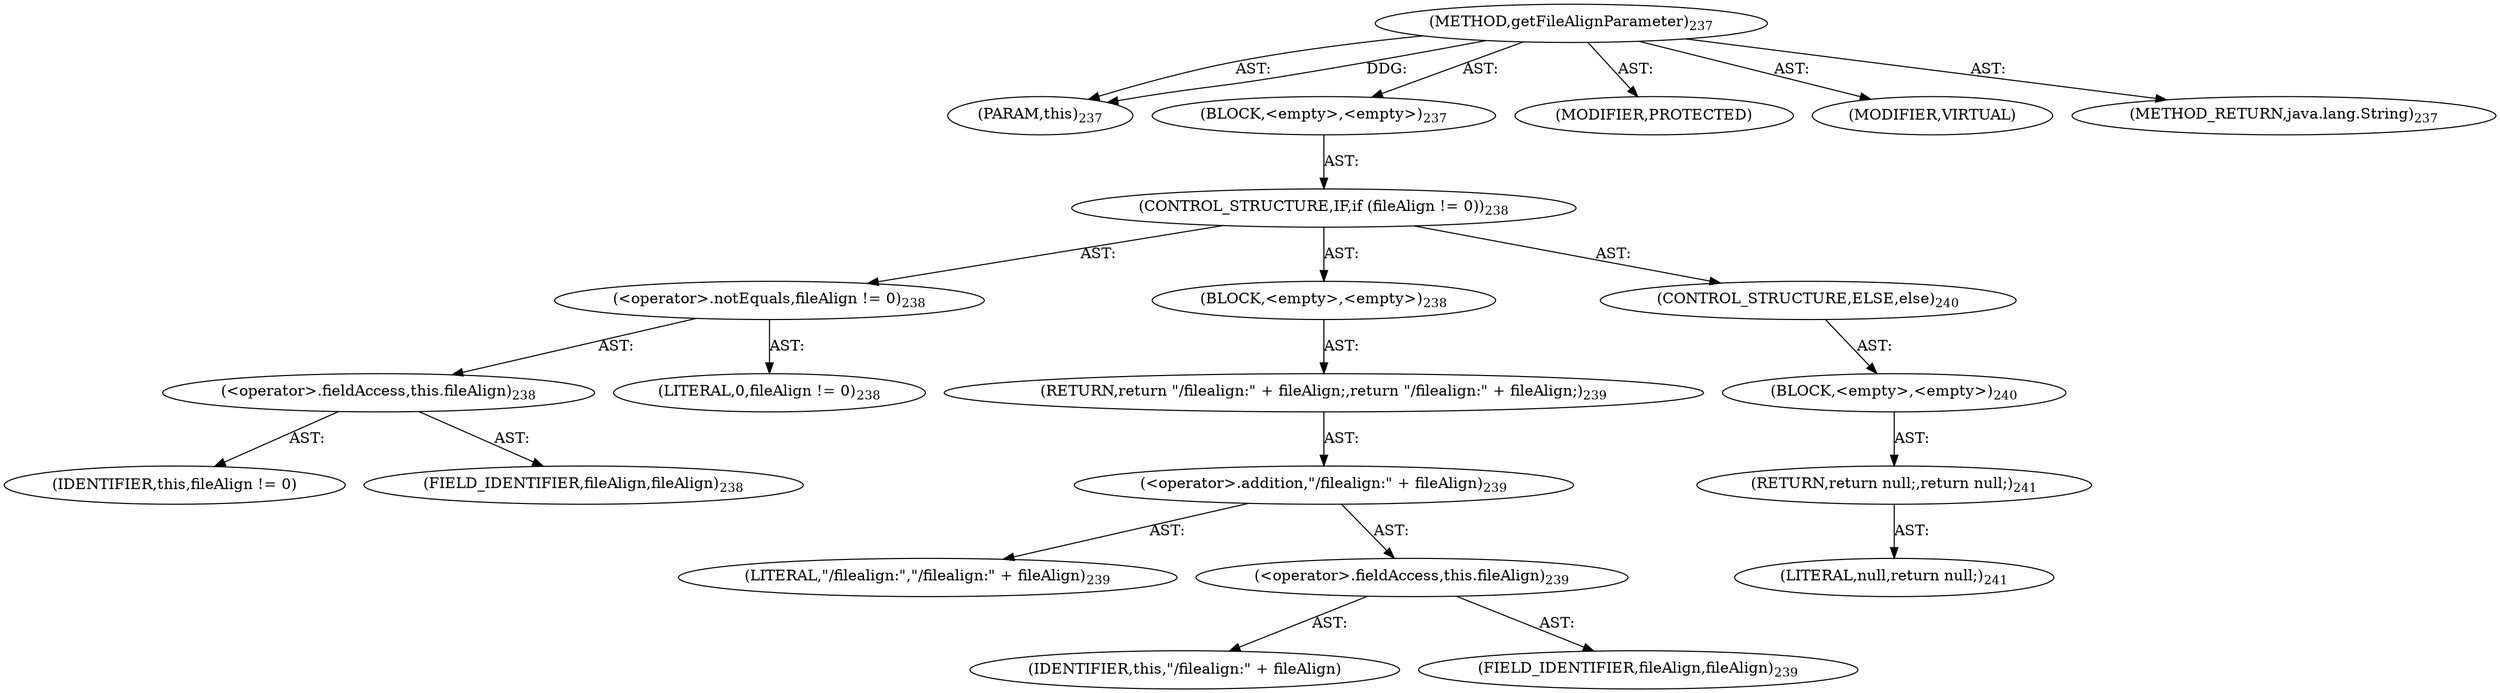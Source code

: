 digraph "getFileAlignParameter" {  
"111669149701" [label = <(METHOD,getFileAlignParameter)<SUB>237</SUB>> ]
"115964117005" [label = <(PARAM,this)<SUB>237</SUB>> ]
"25769803783" [label = <(BLOCK,&lt;empty&gt;,&lt;empty&gt;)<SUB>237</SUB>> ]
"47244640258" [label = <(CONTROL_STRUCTURE,IF,if (fileAlign != 0))<SUB>238</SUB>> ]
"30064771106" [label = <(&lt;operator&gt;.notEquals,fileAlign != 0)<SUB>238</SUB>> ]
"30064771107" [label = <(&lt;operator&gt;.fieldAccess,this.fileAlign)<SUB>238</SUB>> ]
"68719476769" [label = <(IDENTIFIER,this,fileAlign != 0)> ]
"55834574862" [label = <(FIELD_IDENTIFIER,fileAlign,fileAlign)<SUB>238</SUB>> ]
"90194313232" [label = <(LITERAL,0,fileAlign != 0)<SUB>238</SUB>> ]
"25769803784" [label = <(BLOCK,&lt;empty&gt;,&lt;empty&gt;)<SUB>238</SUB>> ]
"146028888066" [label = <(RETURN,return &quot;/filealign:&quot; + fileAlign;,return &quot;/filealign:&quot; + fileAlign;)<SUB>239</SUB>> ]
"30064771108" [label = <(&lt;operator&gt;.addition,&quot;/filealign:&quot; + fileAlign)<SUB>239</SUB>> ]
"90194313233" [label = <(LITERAL,&quot;/filealign:&quot;,&quot;/filealign:&quot; + fileAlign)<SUB>239</SUB>> ]
"30064771109" [label = <(&lt;operator&gt;.fieldAccess,this.fileAlign)<SUB>239</SUB>> ]
"68719476770" [label = <(IDENTIFIER,this,&quot;/filealign:&quot; + fileAlign)> ]
"55834574863" [label = <(FIELD_IDENTIFIER,fileAlign,fileAlign)<SUB>239</SUB>> ]
"47244640259" [label = <(CONTROL_STRUCTURE,ELSE,else)<SUB>240</SUB>> ]
"25769803785" [label = <(BLOCK,&lt;empty&gt;,&lt;empty&gt;)<SUB>240</SUB>> ]
"146028888067" [label = <(RETURN,return null;,return null;)<SUB>241</SUB>> ]
"90194313234" [label = <(LITERAL,null,return null;)<SUB>241</SUB>> ]
"133143986192" [label = <(MODIFIER,PROTECTED)> ]
"133143986193" [label = <(MODIFIER,VIRTUAL)> ]
"128849018885" [label = <(METHOD_RETURN,java.lang.String)<SUB>237</SUB>> ]
  "111669149701" -> "115964117005"  [ label = "AST: "] 
  "111669149701" -> "25769803783"  [ label = "AST: "] 
  "111669149701" -> "133143986192"  [ label = "AST: "] 
  "111669149701" -> "133143986193"  [ label = "AST: "] 
  "111669149701" -> "128849018885"  [ label = "AST: "] 
  "25769803783" -> "47244640258"  [ label = "AST: "] 
  "47244640258" -> "30064771106"  [ label = "AST: "] 
  "47244640258" -> "25769803784"  [ label = "AST: "] 
  "47244640258" -> "47244640259"  [ label = "AST: "] 
  "30064771106" -> "30064771107"  [ label = "AST: "] 
  "30064771106" -> "90194313232"  [ label = "AST: "] 
  "30064771107" -> "68719476769"  [ label = "AST: "] 
  "30064771107" -> "55834574862"  [ label = "AST: "] 
  "25769803784" -> "146028888066"  [ label = "AST: "] 
  "146028888066" -> "30064771108"  [ label = "AST: "] 
  "30064771108" -> "90194313233"  [ label = "AST: "] 
  "30064771108" -> "30064771109"  [ label = "AST: "] 
  "30064771109" -> "68719476770"  [ label = "AST: "] 
  "30064771109" -> "55834574863"  [ label = "AST: "] 
  "47244640259" -> "25769803785"  [ label = "AST: "] 
  "25769803785" -> "146028888067"  [ label = "AST: "] 
  "146028888067" -> "90194313234"  [ label = "AST: "] 
  "111669149701" -> "115964117005"  [ label = "DDG: "] 
}
